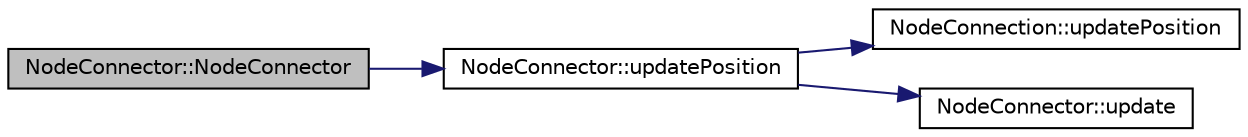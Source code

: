 digraph G
{
  edge [fontname="Helvetica",fontsize="10",labelfontname="Helvetica",labelfontsize="10"];
  node [fontname="Helvetica",fontsize="10",shape=record];
  rankdir="LR";
  Node1 [label="NodeConnector::NodeConnector",height=0.2,width=0.4,color="black", fillcolor="grey75", style="filled" fontcolor="black"];
  Node1 -> Node2 [color="midnightblue",fontsize="10",style="solid",fontname="Helvetica"];
  Node2 [label="NodeConnector::updatePosition",height=0.2,width=0.4,color="black", fillcolor="white", style="filled",URL="$class_node_connector.html#aeed9eaacf59cc30817666e6780887fa0"];
  Node2 -> Node3 [color="midnightblue",fontsize="10",style="solid",fontname="Helvetica"];
  Node3 [label="NodeConnection::updatePosition",height=0.2,width=0.4,color="black", fillcolor="white", style="filled",URL="$class_node_connection.html#aa18d0e9f0d3e5902bdf2fe85f5839e25"];
  Node2 -> Node4 [color="midnightblue",fontsize="10",style="solid",fontname="Helvetica"];
  Node4 [label="NodeConnector::update",height=0.2,width=0.4,color="black", fillcolor="white", style="filled",URL="$class_node_connector.html#ac90abb5ac29ade7d6e8ace85d9d14d43"];
}
